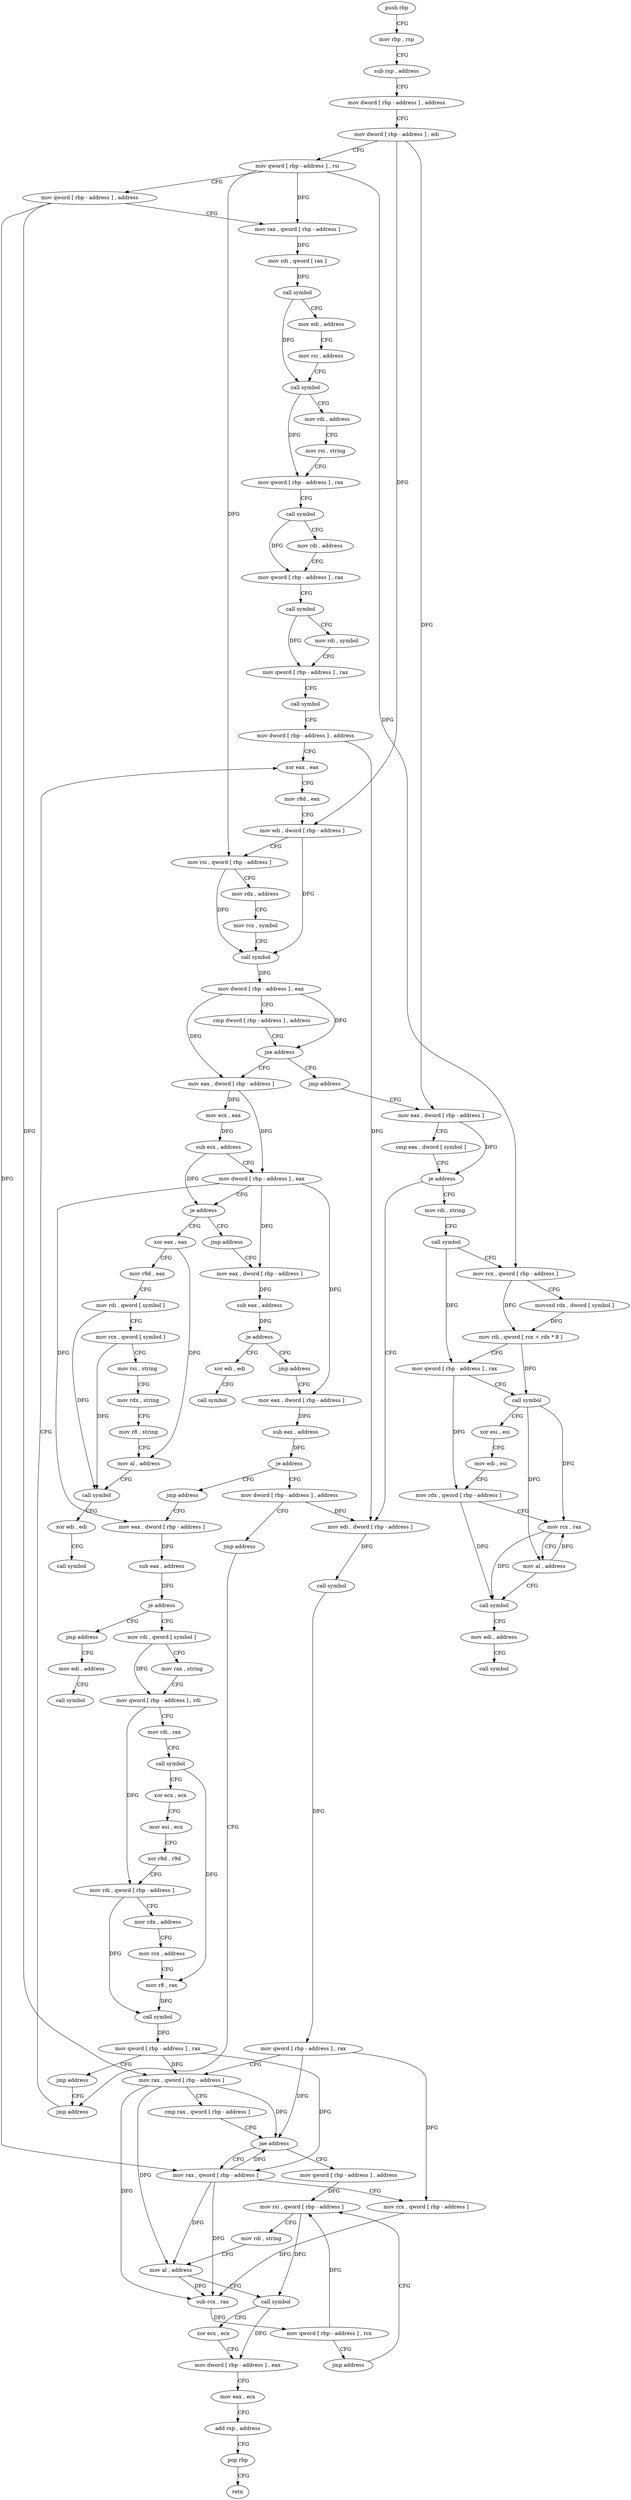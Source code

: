 digraph "func" {
"4200640" [label = "push rbp" ]
"4200641" [label = "mov rbp , rsp" ]
"4200644" [label = "sub rsp , address" ]
"4200648" [label = "mov dword [ rbp - address ] , address" ]
"4200655" [label = "mov dword [ rbp - address ] , edi" ]
"4200658" [label = "mov qword [ rbp - address ] , rsi" ]
"4200662" [label = "mov qword [ rbp - address ] , address" ]
"4200670" [label = "mov rax , qword [ rbp - address ]" ]
"4200674" [label = "mov rdi , qword [ rax ]" ]
"4200677" [label = "call symbol" ]
"4200682" [label = "mov edi , address" ]
"4200687" [label = "mov rsi , address" ]
"4200697" [label = "call symbol" ]
"4200702" [label = "mov rdi , address" ]
"4200712" [label = "mov rsi , string" ]
"4200722" [label = "mov qword [ rbp - address ] , rax" ]
"4200726" [label = "call symbol" ]
"4200731" [label = "mov rdi , address" ]
"4200741" [label = "mov qword [ rbp - address ] , rax" ]
"4200745" [label = "call symbol" ]
"4200750" [label = "mov rdi , symbol" ]
"4200760" [label = "mov qword [ rbp - address ] , rax" ]
"4200764" [label = "call symbol" ]
"4200769" [label = "mov dword [ rbp - address ] , address" ]
"4200776" [label = "xor eax , eax" ]
"4200831" [label = "mov eax , dword [ rbp - address ]" ]
"4200834" [label = "mov ecx , eax" ]
"4200836" [label = "sub ecx , address" ]
"4200842" [label = "mov dword [ rbp - address ] , eax" ]
"4200845" [label = "je address" ]
"4200920" [label = "xor eax , eax" ]
"4200851" [label = "jmp address" ]
"4200826" [label = "jmp address" ]
"4201087" [label = "mov eax , dword [ rbp - address ]" ]
"4200922" [label = "mov r9d , eax" ]
"4200925" [label = "mov rdi , qword [ symbol ]" ]
"4200933" [label = "mov rcx , qword [ symbol ]" ]
"4200941" [label = "mov rsi , string" ]
"4200951" [label = "mov rdx , string" ]
"4200961" [label = "mov r8 , string" ]
"4200971" [label = "mov al , address" ]
"4200973" [label = "call symbol" ]
"4200978" [label = "xor edi , edi" ]
"4200980" [label = "call symbol" ]
"4200856" [label = "mov eax , dword [ rbp - address ]" ]
"4201090" [label = "cmp eax , dword [ symbol ]" ]
"4201097" [label = "je address" ]
"4201171" [label = "mov edi , dword [ rbp - address ]" ]
"4201103" [label = "mov rdi , string" ]
"4200859" [label = "sub eax , address" ]
"4200864" [label = "je address" ]
"4200913" [label = "xor edi , edi" ]
"4200870" [label = "jmp address" ]
"4201174" [label = "call symbol" ]
"4201179" [label = "mov qword [ rbp - address ] , rax" ]
"4201183" [label = "mov rax , qword [ rbp - address ]" ]
"4201187" [label = "cmp rax , qword [ rbp - address ]" ]
"4201191" [label = "jae address" ]
"4201217" [label = "mov qword [ rbp - address ] , address" ]
"4201197" [label = "mov rax , qword [ rbp - address ]" ]
"4201113" [label = "call symbol" ]
"4201118" [label = "mov rcx , qword [ rbp - address ]" ]
"4201122" [label = "movsxd rdx , dword [ symbol ]" ]
"4201130" [label = "mov rdi , qword [ rcx + rdx * 8 ]" ]
"4201134" [label = "mov qword [ rbp - address ] , rax" ]
"4201138" [label = "call symbol" ]
"4201143" [label = "xor esi , esi" ]
"4201145" [label = "mov edi , esi" ]
"4201147" [label = "mov rdx , qword [ rbp - address ]" ]
"4201151" [label = "mov rcx , rax" ]
"4201154" [label = "mov al , address" ]
"4201156" [label = "call symbol" ]
"4201161" [label = "mov edi , address" ]
"4201166" [label = "call symbol" ]
"4200915" [label = "call symbol" ]
"4200875" [label = "mov eax , dword [ rbp - address ]" ]
"4201225" [label = "mov rsi , qword [ rbp - address ]" ]
"4201201" [label = "mov rcx , qword [ rbp - address ]" ]
"4201205" [label = "sub rcx , rax" ]
"4201208" [label = "mov qword [ rbp - address ] , rcx" ]
"4201212" [label = "jmp address" ]
"4200878" [label = "sub eax , address" ]
"4200883" [label = "je address" ]
"4200985" [label = "mov dword [ rbp - address ] , address" ]
"4200889" [label = "jmp address" ]
"4201229" [label = "mov rdi , string" ]
"4201239" [label = "mov al , address" ]
"4201241" [label = "call symbol" ]
"4201246" [label = "xor ecx , ecx" ]
"4201248" [label = "mov dword [ rbp - address ] , eax" ]
"4201251" [label = "mov eax , ecx" ]
"4201253" [label = "add rsp , address" ]
"4201257" [label = "pop rbp" ]
"4201258" [label = "retn" ]
"4200992" [label = "jmp address" ]
"4201082" [label = "jmp address" ]
"4200894" [label = "mov eax , dword [ rbp - address ]" ]
"4200897" [label = "sub eax , address" ]
"4200902" [label = "je address" ]
"4200997" [label = "mov rdi , qword [ symbol ]" ]
"4200908" [label = "jmp address" ]
"4200778" [label = "mov r8d , eax" ]
"4200781" [label = "mov edi , dword [ rbp - address ]" ]
"4200784" [label = "mov rsi , qword [ rbp - address ]" ]
"4200788" [label = "mov rdx , address" ]
"4200798" [label = "mov rcx , symbol" ]
"4200808" [label = "call symbol" ]
"4200813" [label = "mov dword [ rbp - address ] , eax" ]
"4200816" [label = "cmp dword [ rbp - address ] , address" ]
"4200820" [label = "jne address" ]
"4201005" [label = "mov rax , string" ]
"4201015" [label = "mov qword [ rbp - address ] , rdi" ]
"4201019" [label = "mov rdi , rax" ]
"4201022" [label = "call symbol" ]
"4201027" [label = "xor ecx , ecx" ]
"4201029" [label = "mov esi , ecx" ]
"4201031" [label = "xor r9d , r9d" ]
"4201034" [label = "mov rdi , qword [ rbp - address ]" ]
"4201038" [label = "mov rdx , address" ]
"4201045" [label = "mov rcx , address" ]
"4201055" [label = "mov r8 , rax" ]
"4201058" [label = "call symbol" ]
"4201063" [label = "mov qword [ rbp - address ] , rax" ]
"4201067" [label = "jmp address" ]
"4201072" [label = "mov edi , address" ]
"4201077" [label = "call symbol" ]
"4200640" -> "4200641" [ label = "CFG" ]
"4200641" -> "4200644" [ label = "CFG" ]
"4200644" -> "4200648" [ label = "CFG" ]
"4200648" -> "4200655" [ label = "CFG" ]
"4200655" -> "4200658" [ label = "CFG" ]
"4200655" -> "4200781" [ label = "DFG" ]
"4200655" -> "4201087" [ label = "DFG" ]
"4200658" -> "4200662" [ label = "CFG" ]
"4200658" -> "4200670" [ label = "DFG" ]
"4200658" -> "4200784" [ label = "DFG" ]
"4200658" -> "4201118" [ label = "DFG" ]
"4200662" -> "4200670" [ label = "CFG" ]
"4200662" -> "4201183" [ label = "DFG" ]
"4200662" -> "4201197" [ label = "DFG" ]
"4200670" -> "4200674" [ label = "DFG" ]
"4200674" -> "4200677" [ label = "DFG" ]
"4200677" -> "4200682" [ label = "CFG" ]
"4200677" -> "4200697" [ label = "DFG" ]
"4200682" -> "4200687" [ label = "CFG" ]
"4200687" -> "4200697" [ label = "CFG" ]
"4200697" -> "4200702" [ label = "CFG" ]
"4200697" -> "4200722" [ label = "DFG" ]
"4200702" -> "4200712" [ label = "CFG" ]
"4200712" -> "4200722" [ label = "CFG" ]
"4200722" -> "4200726" [ label = "CFG" ]
"4200726" -> "4200731" [ label = "CFG" ]
"4200726" -> "4200741" [ label = "DFG" ]
"4200731" -> "4200741" [ label = "CFG" ]
"4200741" -> "4200745" [ label = "CFG" ]
"4200745" -> "4200750" [ label = "CFG" ]
"4200745" -> "4200760" [ label = "DFG" ]
"4200750" -> "4200760" [ label = "CFG" ]
"4200760" -> "4200764" [ label = "CFG" ]
"4200764" -> "4200769" [ label = "CFG" ]
"4200769" -> "4200776" [ label = "CFG" ]
"4200769" -> "4201171" [ label = "DFG" ]
"4200776" -> "4200778" [ label = "CFG" ]
"4200831" -> "4200834" [ label = "DFG" ]
"4200831" -> "4200842" [ label = "DFG" ]
"4200834" -> "4200836" [ label = "DFG" ]
"4200836" -> "4200842" [ label = "CFG" ]
"4200836" -> "4200845" [ label = "DFG" ]
"4200842" -> "4200845" [ label = "CFG" ]
"4200842" -> "4200856" [ label = "DFG" ]
"4200842" -> "4200875" [ label = "DFG" ]
"4200842" -> "4200894" [ label = "DFG" ]
"4200845" -> "4200920" [ label = "CFG" ]
"4200845" -> "4200851" [ label = "CFG" ]
"4200920" -> "4200922" [ label = "CFG" ]
"4200920" -> "4200971" [ label = "DFG" ]
"4200851" -> "4200856" [ label = "CFG" ]
"4200826" -> "4201087" [ label = "CFG" ]
"4201087" -> "4201090" [ label = "CFG" ]
"4201087" -> "4201097" [ label = "DFG" ]
"4200922" -> "4200925" [ label = "CFG" ]
"4200925" -> "4200933" [ label = "CFG" ]
"4200925" -> "4200973" [ label = "DFG" ]
"4200933" -> "4200941" [ label = "CFG" ]
"4200933" -> "4200973" [ label = "DFG" ]
"4200941" -> "4200951" [ label = "CFG" ]
"4200951" -> "4200961" [ label = "CFG" ]
"4200961" -> "4200971" [ label = "CFG" ]
"4200971" -> "4200973" [ label = "CFG" ]
"4200973" -> "4200978" [ label = "CFG" ]
"4200978" -> "4200980" [ label = "CFG" ]
"4200856" -> "4200859" [ label = "DFG" ]
"4201090" -> "4201097" [ label = "CFG" ]
"4201097" -> "4201171" [ label = "CFG" ]
"4201097" -> "4201103" [ label = "CFG" ]
"4201171" -> "4201174" [ label = "DFG" ]
"4201103" -> "4201113" [ label = "CFG" ]
"4200859" -> "4200864" [ label = "DFG" ]
"4200864" -> "4200913" [ label = "CFG" ]
"4200864" -> "4200870" [ label = "CFG" ]
"4200913" -> "4200915" [ label = "CFG" ]
"4200870" -> "4200875" [ label = "CFG" ]
"4201174" -> "4201179" [ label = "DFG" ]
"4201179" -> "4201183" [ label = "CFG" ]
"4201179" -> "4201191" [ label = "DFG" ]
"4201179" -> "4201201" [ label = "DFG" ]
"4201183" -> "4201187" [ label = "CFG" ]
"4201183" -> "4201191" [ label = "DFG" ]
"4201183" -> "4201205" [ label = "DFG" ]
"4201183" -> "4201239" [ label = "DFG" ]
"4201187" -> "4201191" [ label = "CFG" ]
"4201191" -> "4201217" [ label = "CFG" ]
"4201191" -> "4201197" [ label = "CFG" ]
"4201217" -> "4201225" [ label = "DFG" ]
"4201197" -> "4201201" [ label = "CFG" ]
"4201197" -> "4201191" [ label = "DFG" ]
"4201197" -> "4201205" [ label = "DFG" ]
"4201197" -> "4201239" [ label = "DFG" ]
"4201113" -> "4201118" [ label = "CFG" ]
"4201113" -> "4201134" [ label = "DFG" ]
"4201118" -> "4201122" [ label = "CFG" ]
"4201118" -> "4201130" [ label = "DFG" ]
"4201122" -> "4201130" [ label = "DFG" ]
"4201130" -> "4201134" [ label = "CFG" ]
"4201130" -> "4201138" [ label = "DFG" ]
"4201134" -> "4201138" [ label = "CFG" ]
"4201134" -> "4201147" [ label = "DFG" ]
"4201138" -> "4201143" [ label = "CFG" ]
"4201138" -> "4201151" [ label = "DFG" ]
"4201138" -> "4201154" [ label = "DFG" ]
"4201143" -> "4201145" [ label = "CFG" ]
"4201145" -> "4201147" [ label = "CFG" ]
"4201147" -> "4201151" [ label = "CFG" ]
"4201147" -> "4201156" [ label = "DFG" ]
"4201151" -> "4201154" [ label = "CFG" ]
"4201151" -> "4201156" [ label = "DFG" ]
"4201154" -> "4201156" [ label = "CFG" ]
"4201154" -> "4201151" [ label = "DFG" ]
"4201156" -> "4201161" [ label = "CFG" ]
"4201161" -> "4201166" [ label = "CFG" ]
"4200875" -> "4200878" [ label = "DFG" ]
"4201225" -> "4201229" [ label = "CFG" ]
"4201225" -> "4201241" [ label = "DFG" ]
"4201201" -> "4201205" [ label = "DFG" ]
"4201205" -> "4201208" [ label = "DFG" ]
"4201208" -> "4201212" [ label = "CFG" ]
"4201208" -> "4201225" [ label = "DFG" ]
"4201212" -> "4201225" [ label = "CFG" ]
"4200878" -> "4200883" [ label = "DFG" ]
"4200883" -> "4200985" [ label = "CFG" ]
"4200883" -> "4200889" [ label = "CFG" ]
"4200985" -> "4200992" [ label = "CFG" ]
"4200985" -> "4201171" [ label = "DFG" ]
"4200889" -> "4200894" [ label = "CFG" ]
"4201229" -> "4201239" [ label = "CFG" ]
"4201239" -> "4201241" [ label = "CFG" ]
"4201239" -> "4201205" [ label = "DFG" ]
"4201241" -> "4201246" [ label = "CFG" ]
"4201241" -> "4201248" [ label = "DFG" ]
"4201246" -> "4201248" [ label = "CFG" ]
"4201248" -> "4201251" [ label = "CFG" ]
"4201251" -> "4201253" [ label = "CFG" ]
"4201253" -> "4201257" [ label = "CFG" ]
"4201257" -> "4201258" [ label = "CFG" ]
"4200992" -> "4201082" [ label = "CFG" ]
"4201082" -> "4200776" [ label = "CFG" ]
"4200894" -> "4200897" [ label = "DFG" ]
"4200897" -> "4200902" [ label = "DFG" ]
"4200902" -> "4200997" [ label = "CFG" ]
"4200902" -> "4200908" [ label = "CFG" ]
"4200997" -> "4201005" [ label = "CFG" ]
"4200997" -> "4201015" [ label = "DFG" ]
"4200908" -> "4201072" [ label = "CFG" ]
"4200778" -> "4200781" [ label = "CFG" ]
"4200781" -> "4200784" [ label = "CFG" ]
"4200781" -> "4200808" [ label = "DFG" ]
"4200784" -> "4200788" [ label = "CFG" ]
"4200784" -> "4200808" [ label = "DFG" ]
"4200788" -> "4200798" [ label = "CFG" ]
"4200798" -> "4200808" [ label = "CFG" ]
"4200808" -> "4200813" [ label = "DFG" ]
"4200813" -> "4200816" [ label = "CFG" ]
"4200813" -> "4200820" [ label = "DFG" ]
"4200813" -> "4200831" [ label = "DFG" ]
"4200816" -> "4200820" [ label = "CFG" ]
"4200820" -> "4200831" [ label = "CFG" ]
"4200820" -> "4200826" [ label = "CFG" ]
"4201005" -> "4201015" [ label = "CFG" ]
"4201015" -> "4201019" [ label = "CFG" ]
"4201015" -> "4201034" [ label = "DFG" ]
"4201019" -> "4201022" [ label = "CFG" ]
"4201022" -> "4201027" [ label = "CFG" ]
"4201022" -> "4201055" [ label = "DFG" ]
"4201027" -> "4201029" [ label = "CFG" ]
"4201029" -> "4201031" [ label = "CFG" ]
"4201031" -> "4201034" [ label = "CFG" ]
"4201034" -> "4201038" [ label = "CFG" ]
"4201034" -> "4201058" [ label = "DFG" ]
"4201038" -> "4201045" [ label = "CFG" ]
"4201045" -> "4201055" [ label = "CFG" ]
"4201055" -> "4201058" [ label = "DFG" ]
"4201058" -> "4201063" [ label = "DFG" ]
"4201063" -> "4201067" [ label = "CFG" ]
"4201063" -> "4201183" [ label = "DFG" ]
"4201063" -> "4201197" [ label = "DFG" ]
"4201067" -> "4201082" [ label = "CFG" ]
"4201072" -> "4201077" [ label = "CFG" ]
}
